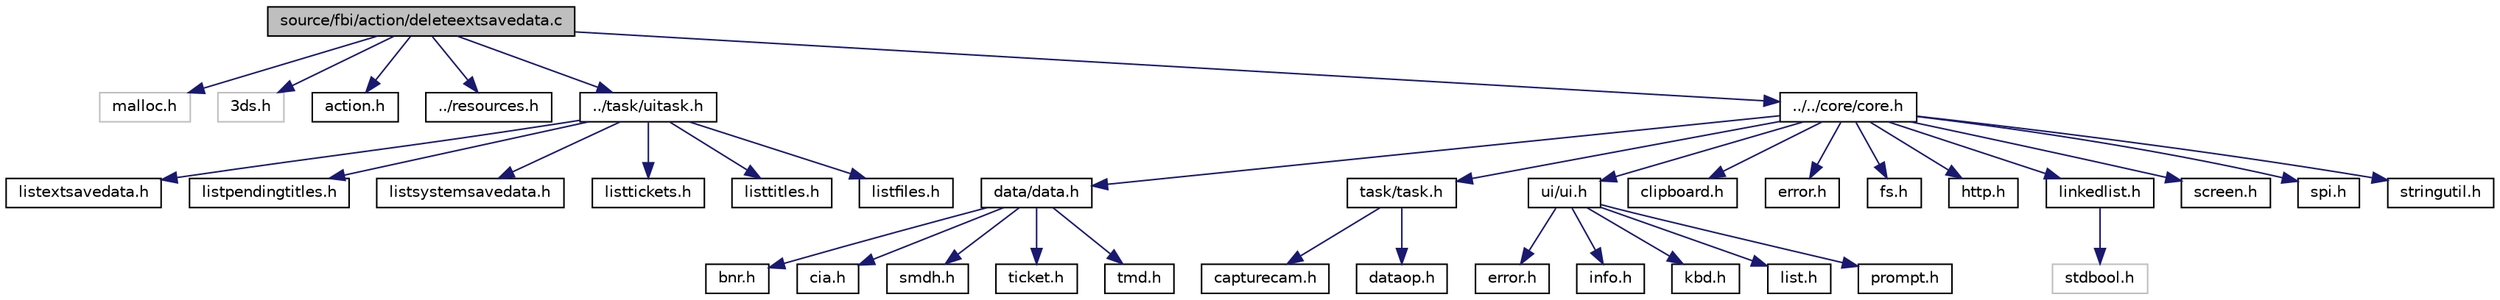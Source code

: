 digraph "source/fbi/action/deleteextsavedata.c"
{
  edge [fontname="Helvetica",fontsize="10",labelfontname="Helvetica",labelfontsize="10"];
  node [fontname="Helvetica",fontsize="10",shape=record];
  Node1 [label="source/fbi/action/deleteextsavedata.c",height=0.2,width=0.4,color="black", fillcolor="grey75", style="filled" fontcolor="black"];
  Node1 -> Node2 [color="midnightblue",fontsize="10",style="solid",fontname="Helvetica"];
  Node2 [label="malloc.h",height=0.2,width=0.4,color="grey75", fillcolor="white", style="filled"];
  Node1 -> Node3 [color="midnightblue",fontsize="10",style="solid",fontname="Helvetica"];
  Node3 [label="3ds.h",height=0.2,width=0.4,color="grey75", fillcolor="white", style="filled"];
  Node1 -> Node4 [color="midnightblue",fontsize="10",style="solid",fontname="Helvetica"];
  Node4 [label="action.h",height=0.2,width=0.4,color="black", fillcolor="white", style="filled",URL="$action_8h.html"];
  Node1 -> Node5 [color="midnightblue",fontsize="10",style="solid",fontname="Helvetica"];
  Node5 [label="../resources.h",height=0.2,width=0.4,color="black", fillcolor="white", style="filled",URL="$resources_8h.html"];
  Node1 -> Node6 [color="midnightblue",fontsize="10",style="solid",fontname="Helvetica"];
  Node6 [label="../task/uitask.h",height=0.2,width=0.4,color="black", fillcolor="white", style="filled",URL="$uitask_8h.html"];
  Node6 -> Node7 [color="midnightblue",fontsize="10",style="solid",fontname="Helvetica"];
  Node7 [label="listextsavedata.h",height=0.2,width=0.4,color="black", fillcolor="white", style="filled",URL="$listextsavedata_8h.html"];
  Node6 -> Node8 [color="midnightblue",fontsize="10",style="solid",fontname="Helvetica"];
  Node8 [label="listpendingtitles.h",height=0.2,width=0.4,color="black", fillcolor="white", style="filled",URL="$listpendingtitles_8h.html"];
  Node6 -> Node9 [color="midnightblue",fontsize="10",style="solid",fontname="Helvetica"];
  Node9 [label="listsystemsavedata.h",height=0.2,width=0.4,color="black", fillcolor="white", style="filled",URL="$listsystemsavedata_8h.html"];
  Node6 -> Node10 [color="midnightblue",fontsize="10",style="solid",fontname="Helvetica"];
  Node10 [label="listtickets.h",height=0.2,width=0.4,color="black", fillcolor="white", style="filled",URL="$listtickets_8h.html"];
  Node6 -> Node11 [color="midnightblue",fontsize="10",style="solid",fontname="Helvetica"];
  Node11 [label="listtitles.h",height=0.2,width=0.4,color="black", fillcolor="white", style="filled",URL="$listtitles_8h.html"];
  Node6 -> Node12 [color="midnightblue",fontsize="10",style="solid",fontname="Helvetica"];
  Node12 [label="listfiles.h",height=0.2,width=0.4,color="black", fillcolor="white", style="filled",URL="$listfiles_8h.html"];
  Node1 -> Node13 [color="midnightblue",fontsize="10",style="solid",fontname="Helvetica"];
  Node13 [label="../../core/core.h",height=0.2,width=0.4,color="black", fillcolor="white", style="filled",URL="$core_8h.html"];
  Node13 -> Node14 [color="midnightblue",fontsize="10",style="solid",fontname="Helvetica"];
  Node14 [label="data/data.h",height=0.2,width=0.4,color="black", fillcolor="white", style="filled",URL="$data_8h.html"];
  Node14 -> Node15 [color="midnightblue",fontsize="10",style="solid",fontname="Helvetica"];
  Node15 [label="bnr.h",height=0.2,width=0.4,color="black", fillcolor="white", style="filled",URL="$bnr_8h.html"];
  Node14 -> Node16 [color="midnightblue",fontsize="10",style="solid",fontname="Helvetica"];
  Node16 [label="cia.h",height=0.2,width=0.4,color="black", fillcolor="white", style="filled",URL="$cia_8h.html"];
  Node14 -> Node17 [color="midnightblue",fontsize="10",style="solid",fontname="Helvetica"];
  Node17 [label="smdh.h",height=0.2,width=0.4,color="black", fillcolor="white", style="filled",URL="$smdh_8h.html"];
  Node14 -> Node18 [color="midnightblue",fontsize="10",style="solid",fontname="Helvetica"];
  Node18 [label="ticket.h",height=0.2,width=0.4,color="black", fillcolor="white", style="filled",URL="$ticket_8h.html"];
  Node14 -> Node19 [color="midnightblue",fontsize="10",style="solid",fontname="Helvetica"];
  Node19 [label="tmd.h",height=0.2,width=0.4,color="black", fillcolor="white", style="filled",URL="$tmd_8h.html"];
  Node13 -> Node20 [color="midnightblue",fontsize="10",style="solid",fontname="Helvetica"];
  Node20 [label="task/task.h",height=0.2,width=0.4,color="black", fillcolor="white", style="filled",URL="$task_8h.html"];
  Node20 -> Node21 [color="midnightblue",fontsize="10",style="solid",fontname="Helvetica"];
  Node21 [label="capturecam.h",height=0.2,width=0.4,color="black", fillcolor="white", style="filled",URL="$capturecam_8h.html"];
  Node20 -> Node22 [color="midnightblue",fontsize="10",style="solid",fontname="Helvetica"];
  Node22 [label="dataop.h",height=0.2,width=0.4,color="black", fillcolor="white", style="filled",URL="$dataop_8h.html"];
  Node13 -> Node23 [color="midnightblue",fontsize="10",style="solid",fontname="Helvetica"];
  Node23 [label="ui/ui.h",height=0.2,width=0.4,color="black", fillcolor="white", style="filled",URL="$ui_8h.html"];
  Node23 -> Node24 [color="midnightblue",fontsize="10",style="solid",fontname="Helvetica"];
  Node24 [label="error.h",height=0.2,width=0.4,color="black", fillcolor="white", style="filled",URL="$ui_2error_8h.html"];
  Node23 -> Node25 [color="midnightblue",fontsize="10",style="solid",fontname="Helvetica"];
  Node25 [label="info.h",height=0.2,width=0.4,color="black", fillcolor="white", style="filled",URL="$info_8h.html"];
  Node23 -> Node26 [color="midnightblue",fontsize="10",style="solid",fontname="Helvetica"];
  Node26 [label="kbd.h",height=0.2,width=0.4,color="black", fillcolor="white", style="filled",URL="$kbd_8h.html"];
  Node23 -> Node27 [color="midnightblue",fontsize="10",style="solid",fontname="Helvetica"];
  Node27 [label="list.h",height=0.2,width=0.4,color="black", fillcolor="white", style="filled",URL="$list_8h.html"];
  Node23 -> Node28 [color="midnightblue",fontsize="10",style="solid",fontname="Helvetica"];
  Node28 [label="prompt.h",height=0.2,width=0.4,color="black", fillcolor="white", style="filled",URL="$prompt_8h.html"];
  Node13 -> Node29 [color="midnightblue",fontsize="10",style="solid",fontname="Helvetica"];
  Node29 [label="clipboard.h",height=0.2,width=0.4,color="black", fillcolor="white", style="filled",URL="$clipboard_8h.html"];
  Node13 -> Node30 [color="midnightblue",fontsize="10",style="solid",fontname="Helvetica"];
  Node30 [label="error.h",height=0.2,width=0.4,color="black", fillcolor="white", style="filled",URL="$error_8h.html"];
  Node13 -> Node31 [color="midnightblue",fontsize="10",style="solid",fontname="Helvetica"];
  Node31 [label="fs.h",height=0.2,width=0.4,color="black", fillcolor="white", style="filled",URL="$fs_8h.html"];
  Node13 -> Node32 [color="midnightblue",fontsize="10",style="solid",fontname="Helvetica"];
  Node32 [label="http.h",height=0.2,width=0.4,color="black", fillcolor="white", style="filled",URL="$http_8h.html"];
  Node13 -> Node33 [color="midnightblue",fontsize="10",style="solid",fontname="Helvetica"];
  Node33 [label="linkedlist.h",height=0.2,width=0.4,color="black", fillcolor="white", style="filled",URL="$linkedlist_8h.html"];
  Node33 -> Node34 [color="midnightblue",fontsize="10",style="solid",fontname="Helvetica"];
  Node34 [label="stdbool.h",height=0.2,width=0.4,color="grey75", fillcolor="white", style="filled"];
  Node13 -> Node35 [color="midnightblue",fontsize="10",style="solid",fontname="Helvetica"];
  Node35 [label="screen.h",height=0.2,width=0.4,color="black", fillcolor="white", style="filled",URL="$screen_8h.html"];
  Node13 -> Node36 [color="midnightblue",fontsize="10",style="solid",fontname="Helvetica"];
  Node36 [label="spi.h",height=0.2,width=0.4,color="black", fillcolor="white", style="filled",URL="$spi_8h.html"];
  Node13 -> Node37 [color="midnightblue",fontsize="10",style="solid",fontname="Helvetica"];
  Node37 [label="stringutil.h",height=0.2,width=0.4,color="black", fillcolor="white", style="filled",URL="$stringutil_8h.html"];
}
